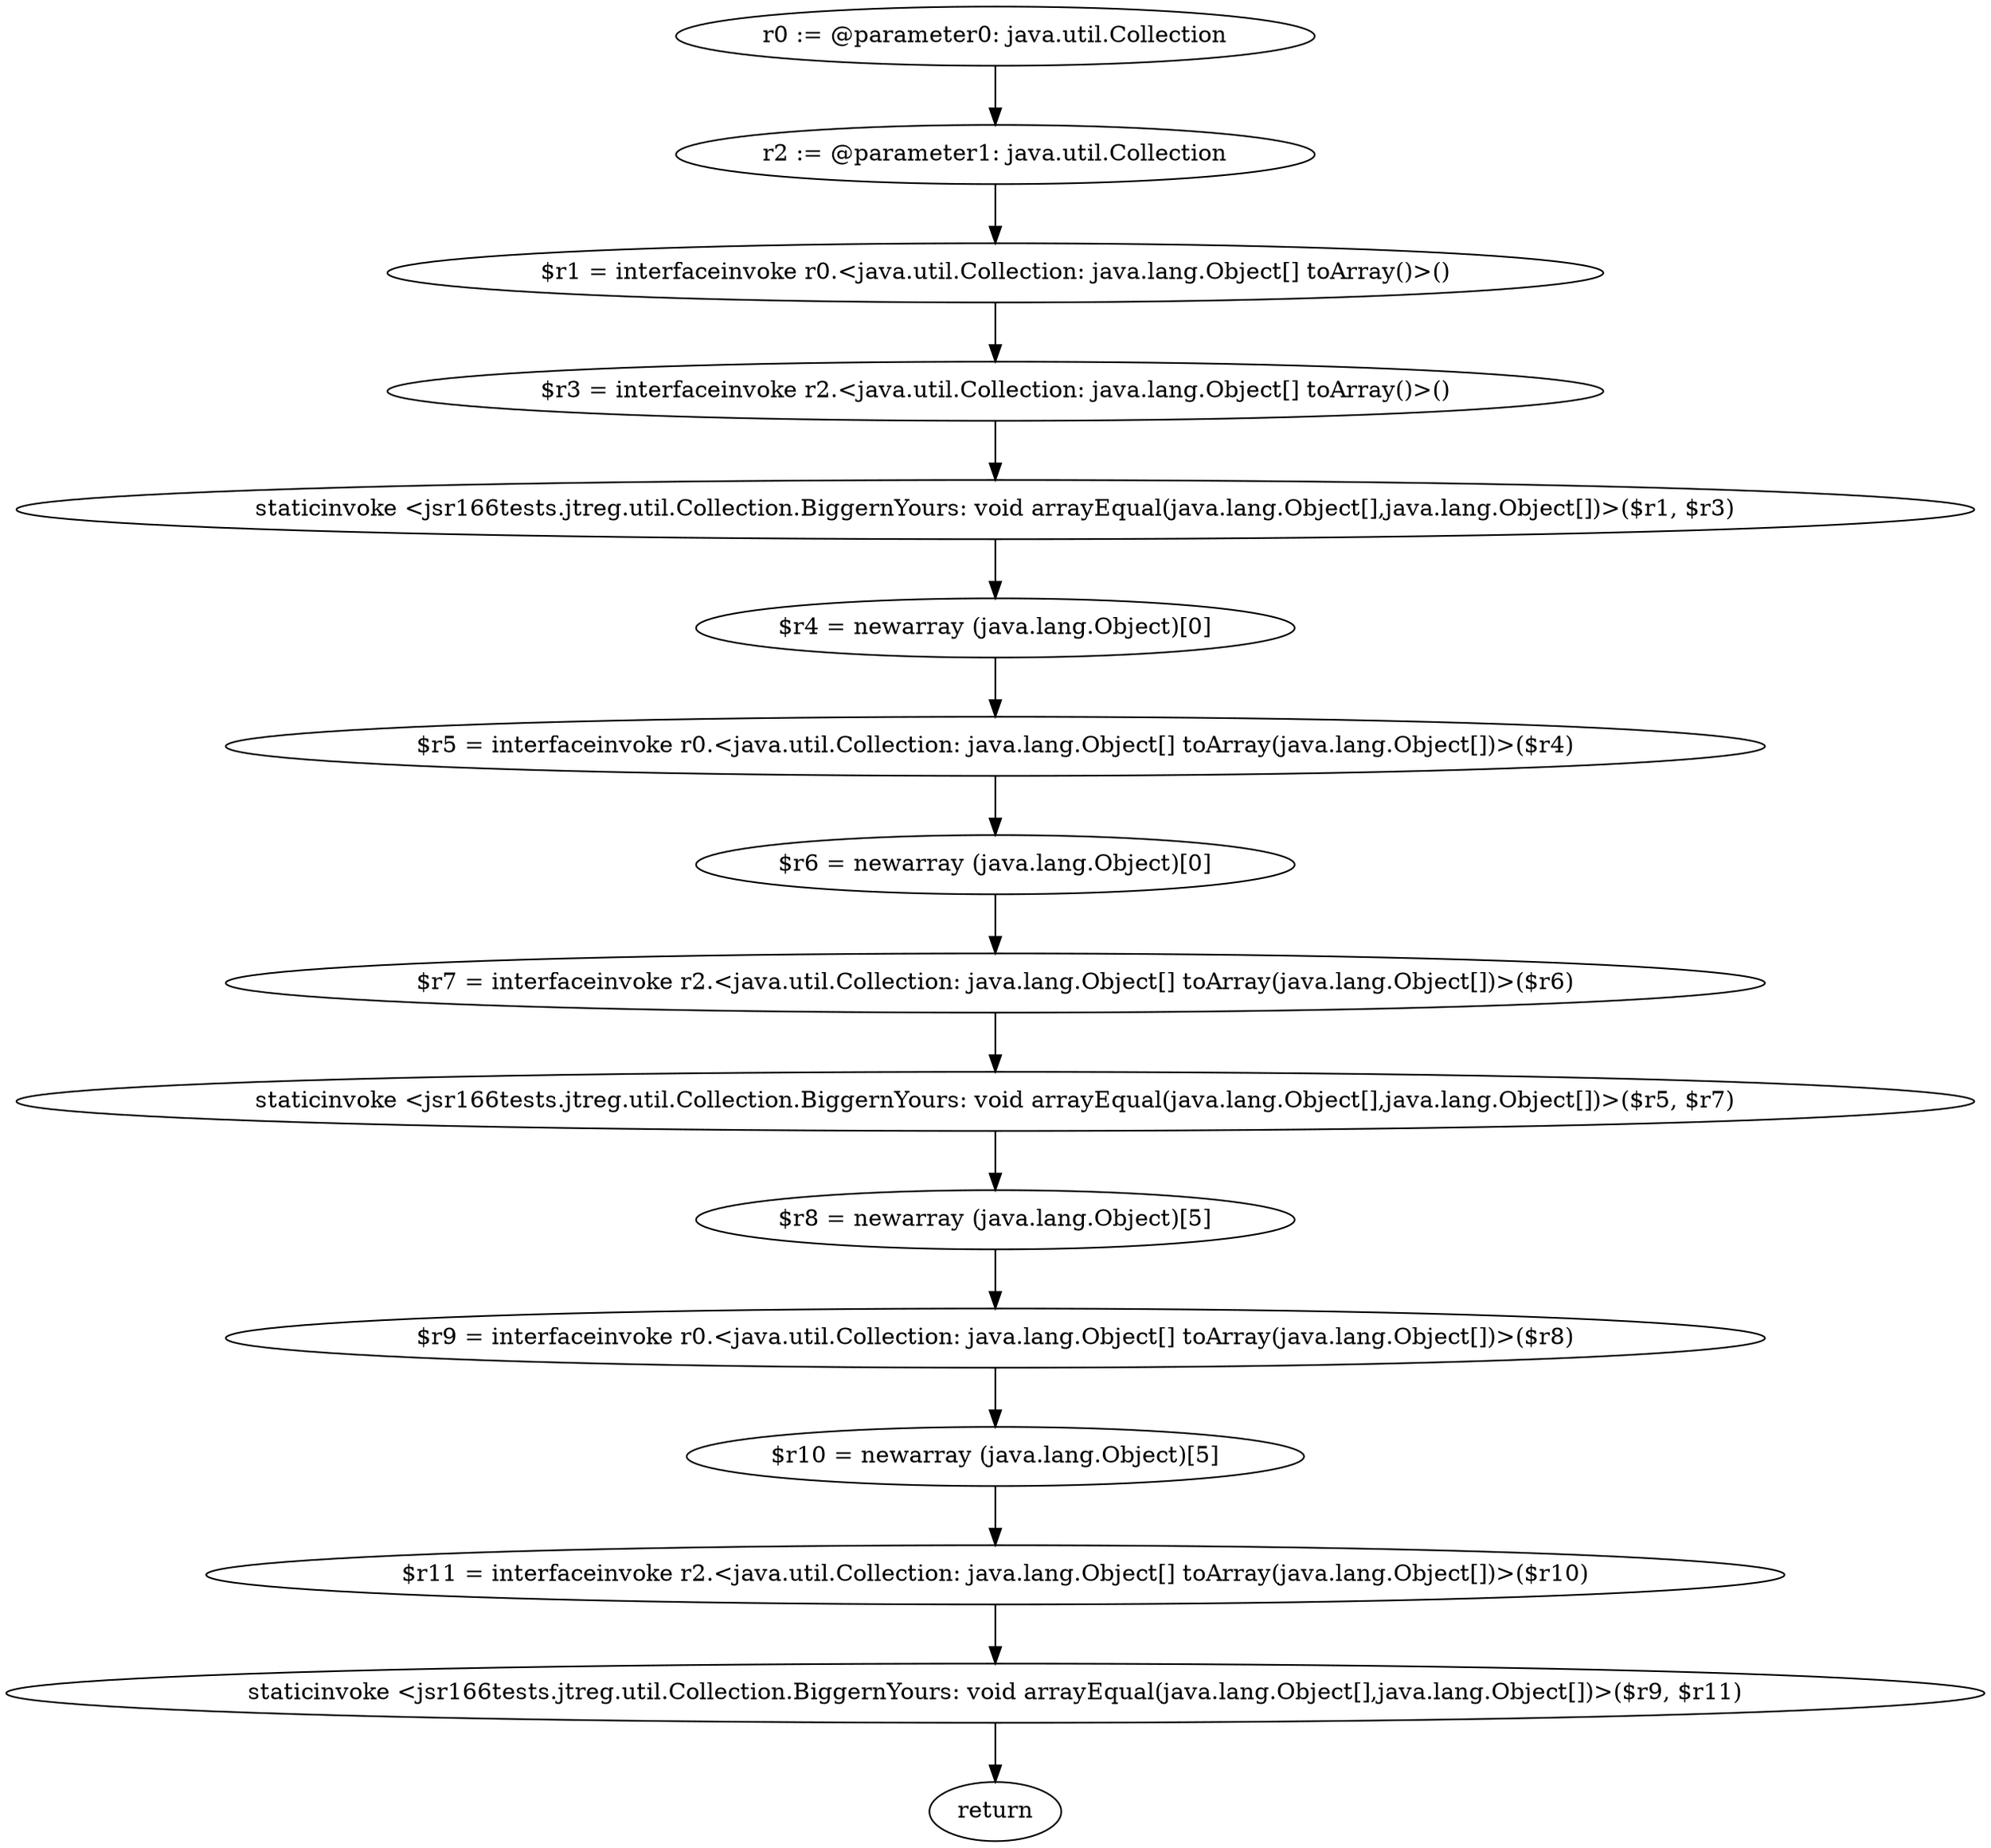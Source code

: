 digraph "unitGraph" {
    "r0 := @parameter0: java.util.Collection"
    "r2 := @parameter1: java.util.Collection"
    "$r1 = interfaceinvoke r0.<java.util.Collection: java.lang.Object[] toArray()>()"
    "$r3 = interfaceinvoke r2.<java.util.Collection: java.lang.Object[] toArray()>()"
    "staticinvoke <jsr166tests.jtreg.util.Collection.BiggernYours: void arrayEqual(java.lang.Object[],java.lang.Object[])>($r1, $r3)"
    "$r4 = newarray (java.lang.Object)[0]"
    "$r5 = interfaceinvoke r0.<java.util.Collection: java.lang.Object[] toArray(java.lang.Object[])>($r4)"
    "$r6 = newarray (java.lang.Object)[0]"
    "$r7 = interfaceinvoke r2.<java.util.Collection: java.lang.Object[] toArray(java.lang.Object[])>($r6)"
    "staticinvoke <jsr166tests.jtreg.util.Collection.BiggernYours: void arrayEqual(java.lang.Object[],java.lang.Object[])>($r5, $r7)"
    "$r8 = newarray (java.lang.Object)[5]"
    "$r9 = interfaceinvoke r0.<java.util.Collection: java.lang.Object[] toArray(java.lang.Object[])>($r8)"
    "$r10 = newarray (java.lang.Object)[5]"
    "$r11 = interfaceinvoke r2.<java.util.Collection: java.lang.Object[] toArray(java.lang.Object[])>($r10)"
    "staticinvoke <jsr166tests.jtreg.util.Collection.BiggernYours: void arrayEqual(java.lang.Object[],java.lang.Object[])>($r9, $r11)"
    "return"
    "r0 := @parameter0: java.util.Collection"->"r2 := @parameter1: java.util.Collection";
    "r2 := @parameter1: java.util.Collection"->"$r1 = interfaceinvoke r0.<java.util.Collection: java.lang.Object[] toArray()>()";
    "$r1 = interfaceinvoke r0.<java.util.Collection: java.lang.Object[] toArray()>()"->"$r3 = interfaceinvoke r2.<java.util.Collection: java.lang.Object[] toArray()>()";
    "$r3 = interfaceinvoke r2.<java.util.Collection: java.lang.Object[] toArray()>()"->"staticinvoke <jsr166tests.jtreg.util.Collection.BiggernYours: void arrayEqual(java.lang.Object[],java.lang.Object[])>($r1, $r3)";
    "staticinvoke <jsr166tests.jtreg.util.Collection.BiggernYours: void arrayEqual(java.lang.Object[],java.lang.Object[])>($r1, $r3)"->"$r4 = newarray (java.lang.Object)[0]";
    "$r4 = newarray (java.lang.Object)[0]"->"$r5 = interfaceinvoke r0.<java.util.Collection: java.lang.Object[] toArray(java.lang.Object[])>($r4)";
    "$r5 = interfaceinvoke r0.<java.util.Collection: java.lang.Object[] toArray(java.lang.Object[])>($r4)"->"$r6 = newarray (java.lang.Object)[0]";
    "$r6 = newarray (java.lang.Object)[0]"->"$r7 = interfaceinvoke r2.<java.util.Collection: java.lang.Object[] toArray(java.lang.Object[])>($r6)";
    "$r7 = interfaceinvoke r2.<java.util.Collection: java.lang.Object[] toArray(java.lang.Object[])>($r6)"->"staticinvoke <jsr166tests.jtreg.util.Collection.BiggernYours: void arrayEqual(java.lang.Object[],java.lang.Object[])>($r5, $r7)";
    "staticinvoke <jsr166tests.jtreg.util.Collection.BiggernYours: void arrayEqual(java.lang.Object[],java.lang.Object[])>($r5, $r7)"->"$r8 = newarray (java.lang.Object)[5]";
    "$r8 = newarray (java.lang.Object)[5]"->"$r9 = interfaceinvoke r0.<java.util.Collection: java.lang.Object[] toArray(java.lang.Object[])>($r8)";
    "$r9 = interfaceinvoke r0.<java.util.Collection: java.lang.Object[] toArray(java.lang.Object[])>($r8)"->"$r10 = newarray (java.lang.Object)[5]";
    "$r10 = newarray (java.lang.Object)[5]"->"$r11 = interfaceinvoke r2.<java.util.Collection: java.lang.Object[] toArray(java.lang.Object[])>($r10)";
    "$r11 = interfaceinvoke r2.<java.util.Collection: java.lang.Object[] toArray(java.lang.Object[])>($r10)"->"staticinvoke <jsr166tests.jtreg.util.Collection.BiggernYours: void arrayEqual(java.lang.Object[],java.lang.Object[])>($r9, $r11)";
    "staticinvoke <jsr166tests.jtreg.util.Collection.BiggernYours: void arrayEqual(java.lang.Object[],java.lang.Object[])>($r9, $r11)"->"return";
}
